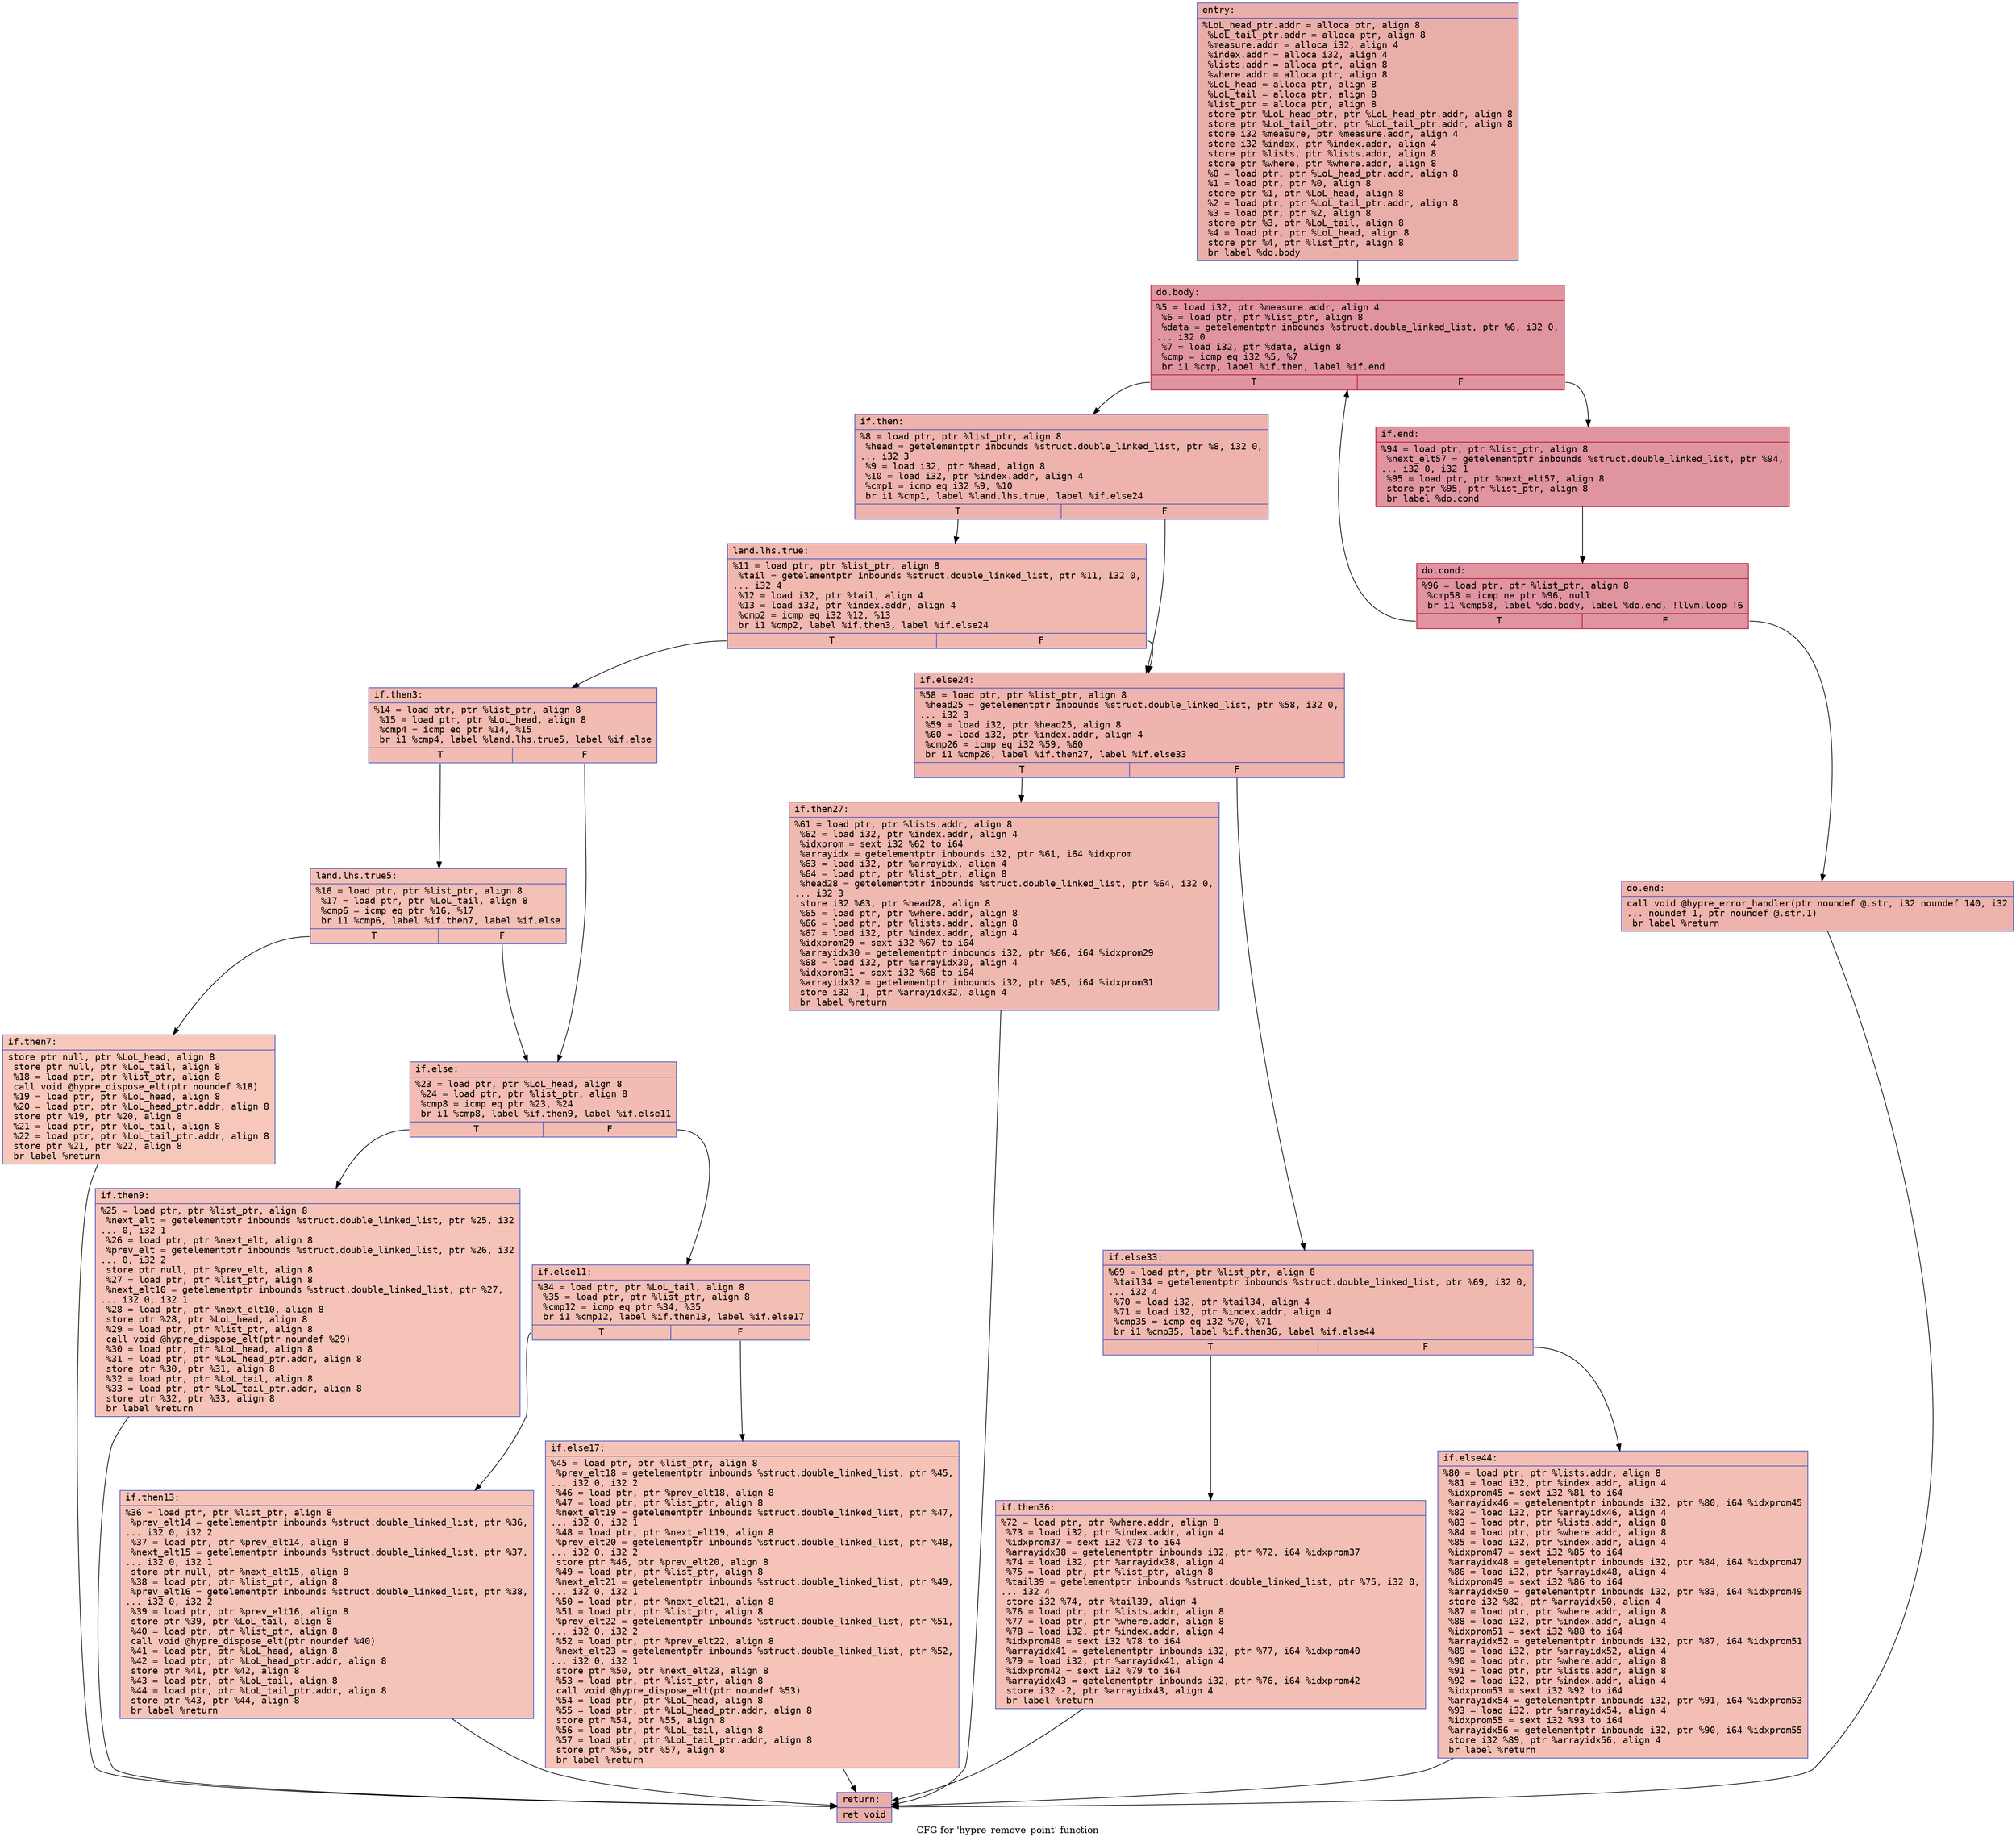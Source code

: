 digraph "CFG for 'hypre_remove_point' function" {
	label="CFG for 'hypre_remove_point' function";

	Node0x564798d63850 [shape=record,color="#3d50c3ff", style=filled, fillcolor="#d0473d70" fontname="Courier",label="{entry:\l|  %LoL_head_ptr.addr = alloca ptr, align 8\l  %LoL_tail_ptr.addr = alloca ptr, align 8\l  %measure.addr = alloca i32, align 4\l  %index.addr = alloca i32, align 4\l  %lists.addr = alloca ptr, align 8\l  %where.addr = alloca ptr, align 8\l  %LoL_head = alloca ptr, align 8\l  %LoL_tail = alloca ptr, align 8\l  %list_ptr = alloca ptr, align 8\l  store ptr %LoL_head_ptr, ptr %LoL_head_ptr.addr, align 8\l  store ptr %LoL_tail_ptr, ptr %LoL_tail_ptr.addr, align 8\l  store i32 %measure, ptr %measure.addr, align 4\l  store i32 %index, ptr %index.addr, align 4\l  store ptr %lists, ptr %lists.addr, align 8\l  store ptr %where, ptr %where.addr, align 8\l  %0 = load ptr, ptr %LoL_head_ptr.addr, align 8\l  %1 = load ptr, ptr %0, align 8\l  store ptr %1, ptr %LoL_head, align 8\l  %2 = load ptr, ptr %LoL_tail_ptr.addr, align 8\l  %3 = load ptr, ptr %2, align 8\l  store ptr %3, ptr %LoL_tail, align 8\l  %4 = load ptr, ptr %LoL_head, align 8\l  store ptr %4, ptr %list_ptr, align 8\l  br label %do.body\l}"];
	Node0x564798d63850 -> Node0x564798d64c20[tooltip="entry -> do.body\nProbability 100.00%" ];
	Node0x564798d64c20 [shape=record,color="#b70d28ff", style=filled, fillcolor="#b70d2870" fontname="Courier",label="{do.body:\l|  %5 = load i32, ptr %measure.addr, align 4\l  %6 = load ptr, ptr %list_ptr, align 8\l  %data = getelementptr inbounds %struct.double_linked_list, ptr %6, i32 0,\l... i32 0\l  %7 = load i32, ptr %data, align 8\l  %cmp = icmp eq i32 %5, %7\l  br i1 %cmp, label %if.then, label %if.end\l|{<s0>T|<s1>F}}"];
	Node0x564798d64c20:s0 -> Node0x564798d65420[tooltip="do.body -> if.then\nProbability 3.12%" ];
	Node0x564798d64c20:s1 -> Node0x564798d65490[tooltip="do.body -> if.end\nProbability 96.88%" ];
	Node0x564798d65420 [shape=record,color="#3d50c3ff", style=filled, fillcolor="#d6524470" fontname="Courier",label="{if.then:\l|  %8 = load ptr, ptr %list_ptr, align 8\l  %head = getelementptr inbounds %struct.double_linked_list, ptr %8, i32 0,\l... i32 3\l  %9 = load i32, ptr %head, align 8\l  %10 = load i32, ptr %index.addr, align 4\l  %cmp1 = icmp eq i32 %9, %10\l  br i1 %cmp1, label %land.lhs.true, label %if.else24\l|{<s0>T|<s1>F}}"];
	Node0x564798d65420:s0 -> Node0x564798d65ed0[tooltip="if.then -> land.lhs.true\nProbability 50.00%" ];
	Node0x564798d65420:s1 -> Node0x564798d65f20[tooltip="if.then -> if.else24\nProbability 50.00%" ];
	Node0x564798d65ed0 [shape=record,color="#3d50c3ff", style=filled, fillcolor="#dc5d4a70" fontname="Courier",label="{land.lhs.true:\l|  %11 = load ptr, ptr %list_ptr, align 8\l  %tail = getelementptr inbounds %struct.double_linked_list, ptr %11, i32 0,\l... i32 4\l  %12 = load i32, ptr %tail, align 4\l  %13 = load i32, ptr %index.addr, align 4\l  %cmp2 = icmp eq i32 %12, %13\l  br i1 %cmp2, label %if.then3, label %if.else24\l|{<s0>T|<s1>F}}"];
	Node0x564798d65ed0:s0 -> Node0x564798d66710[tooltip="land.lhs.true -> if.then3\nProbability 50.00%" ];
	Node0x564798d65ed0:s1 -> Node0x564798d65f20[tooltip="land.lhs.true -> if.else24\nProbability 50.00%" ];
	Node0x564798d66710 [shape=record,color="#3d50c3ff", style=filled, fillcolor="#e1675170" fontname="Courier",label="{if.then3:\l|  %14 = load ptr, ptr %list_ptr, align 8\l  %15 = load ptr, ptr %LoL_head, align 8\l  %cmp4 = icmp eq ptr %14, %15\l  br i1 %cmp4, label %land.lhs.true5, label %if.else\l|{<s0>T|<s1>F}}"];
	Node0x564798d66710:s0 -> Node0x564798d669f0[tooltip="if.then3 -> land.lhs.true5\nProbability 37.50%" ];
	Node0x564798d66710:s1 -> Node0x564798d66a70[tooltip="if.then3 -> if.else\nProbability 62.50%" ];
	Node0x564798d669f0 [shape=record,color="#3d50c3ff", style=filled, fillcolor="#e5705870" fontname="Courier",label="{land.lhs.true5:\l|  %16 = load ptr, ptr %list_ptr, align 8\l  %17 = load ptr, ptr %LoL_tail, align 8\l  %cmp6 = icmp eq ptr %16, %17\l  br i1 %cmp6, label %if.then7, label %if.else\l|{<s0>T|<s1>F}}"];
	Node0x564798d669f0:s0 -> Node0x564798d66da0[tooltip="land.lhs.true5 -> if.then7\nProbability 37.50%" ];
	Node0x564798d669f0:s1 -> Node0x564798d66a70[tooltip="land.lhs.true5 -> if.else\nProbability 62.50%" ];
	Node0x564798d66da0 [shape=record,color="#3d50c3ff", style=filled, fillcolor="#ec7f6370" fontname="Courier",label="{if.then7:\l|  store ptr null, ptr %LoL_head, align 8\l  store ptr null, ptr %LoL_tail, align 8\l  %18 = load ptr, ptr %list_ptr, align 8\l  call void @hypre_dispose_elt(ptr noundef %18)\l  %19 = load ptr, ptr %LoL_head, align 8\l  %20 = load ptr, ptr %LoL_head_ptr.addr, align 8\l  store ptr %19, ptr %20, align 8\l  %21 = load ptr, ptr %LoL_tail, align 8\l  %22 = load ptr, ptr %LoL_tail_ptr.addr, align 8\l  store ptr %21, ptr %22, align 8\l  br label %return\l}"];
	Node0x564798d66da0 -> Node0x564798d67970[tooltip="if.then7 -> return\nProbability 100.00%" ];
	Node0x564798d66a70 [shape=record,color="#3d50c3ff", style=filled, fillcolor="#e1675170" fontname="Courier",label="{if.else:\l|  %23 = load ptr, ptr %LoL_head, align 8\l  %24 = load ptr, ptr %list_ptr, align 8\l  %cmp8 = icmp eq ptr %23, %24\l  br i1 %cmp8, label %if.then9, label %if.else11\l|{<s0>T|<s1>F}}"];
	Node0x564798d66a70:s0 -> Node0x564798d67be0[tooltip="if.else -> if.then9\nProbability 37.50%" ];
	Node0x564798d66a70:s1 -> Node0x564798d67c30[tooltip="if.else -> if.else11\nProbability 62.50%" ];
	Node0x564798d67be0 [shape=record,color="#3d50c3ff", style=filled, fillcolor="#e8765c70" fontname="Courier",label="{if.then9:\l|  %25 = load ptr, ptr %list_ptr, align 8\l  %next_elt = getelementptr inbounds %struct.double_linked_list, ptr %25, i32\l... 0, i32 1\l  %26 = load ptr, ptr %next_elt, align 8\l  %prev_elt = getelementptr inbounds %struct.double_linked_list, ptr %26, i32\l... 0, i32 2\l  store ptr null, ptr %prev_elt, align 8\l  %27 = load ptr, ptr %list_ptr, align 8\l  %next_elt10 = getelementptr inbounds %struct.double_linked_list, ptr %27,\l... i32 0, i32 1\l  %28 = load ptr, ptr %next_elt10, align 8\l  store ptr %28, ptr %LoL_head, align 8\l  %29 = load ptr, ptr %list_ptr, align 8\l  call void @hypre_dispose_elt(ptr noundef %29)\l  %30 = load ptr, ptr %LoL_head, align 8\l  %31 = load ptr, ptr %LoL_head_ptr.addr, align 8\l  store ptr %30, ptr %31, align 8\l  %32 = load ptr, ptr %LoL_tail, align 8\l  %33 = load ptr, ptr %LoL_tail_ptr.addr, align 8\l  store ptr %32, ptr %33, align 8\l  br label %return\l}"];
	Node0x564798d67be0 -> Node0x564798d67970[tooltip="if.then9 -> return\nProbability 100.00%" ];
	Node0x564798d67c30 [shape=record,color="#3d50c3ff", style=filled, fillcolor="#e36c5570" fontname="Courier",label="{if.else11:\l|  %34 = load ptr, ptr %LoL_tail, align 8\l  %35 = load ptr, ptr %list_ptr, align 8\l  %cmp12 = icmp eq ptr %34, %35\l  br i1 %cmp12, label %if.then13, label %if.else17\l|{<s0>T|<s1>F}}"];
	Node0x564798d67c30:s0 -> Node0x564798d69310[tooltip="if.else11 -> if.then13\nProbability 37.50%" ];
	Node0x564798d67c30:s1 -> Node0x564798d69360[tooltip="if.else11 -> if.else17\nProbability 62.50%" ];
	Node0x564798d69310 [shape=record,color="#3d50c3ff", style=filled, fillcolor="#e97a5f70" fontname="Courier",label="{if.then13:\l|  %36 = load ptr, ptr %list_ptr, align 8\l  %prev_elt14 = getelementptr inbounds %struct.double_linked_list, ptr %36,\l... i32 0, i32 2\l  %37 = load ptr, ptr %prev_elt14, align 8\l  %next_elt15 = getelementptr inbounds %struct.double_linked_list, ptr %37,\l... i32 0, i32 1\l  store ptr null, ptr %next_elt15, align 8\l  %38 = load ptr, ptr %list_ptr, align 8\l  %prev_elt16 = getelementptr inbounds %struct.double_linked_list, ptr %38,\l... i32 0, i32 2\l  %39 = load ptr, ptr %prev_elt16, align 8\l  store ptr %39, ptr %LoL_tail, align 8\l  %40 = load ptr, ptr %list_ptr, align 8\l  call void @hypre_dispose_elt(ptr noundef %40)\l  %41 = load ptr, ptr %LoL_head, align 8\l  %42 = load ptr, ptr %LoL_head_ptr.addr, align 8\l  store ptr %41, ptr %42, align 8\l  %43 = load ptr, ptr %LoL_tail, align 8\l  %44 = load ptr, ptr %LoL_tail_ptr.addr, align 8\l  store ptr %43, ptr %44, align 8\l  br label %return\l}"];
	Node0x564798d69310 -> Node0x564798d67970[tooltip="if.then13 -> return\nProbability 100.00%" ];
	Node0x564798d69360 [shape=record,color="#3d50c3ff", style=filled, fillcolor="#e8765c70" fontname="Courier",label="{if.else17:\l|  %45 = load ptr, ptr %list_ptr, align 8\l  %prev_elt18 = getelementptr inbounds %struct.double_linked_list, ptr %45,\l... i32 0, i32 2\l  %46 = load ptr, ptr %prev_elt18, align 8\l  %47 = load ptr, ptr %list_ptr, align 8\l  %next_elt19 = getelementptr inbounds %struct.double_linked_list, ptr %47,\l... i32 0, i32 1\l  %48 = load ptr, ptr %next_elt19, align 8\l  %prev_elt20 = getelementptr inbounds %struct.double_linked_list, ptr %48,\l... i32 0, i32 2\l  store ptr %46, ptr %prev_elt20, align 8\l  %49 = load ptr, ptr %list_ptr, align 8\l  %next_elt21 = getelementptr inbounds %struct.double_linked_list, ptr %49,\l... i32 0, i32 1\l  %50 = load ptr, ptr %next_elt21, align 8\l  %51 = load ptr, ptr %list_ptr, align 8\l  %prev_elt22 = getelementptr inbounds %struct.double_linked_list, ptr %51,\l... i32 0, i32 2\l  %52 = load ptr, ptr %prev_elt22, align 8\l  %next_elt23 = getelementptr inbounds %struct.double_linked_list, ptr %52,\l... i32 0, i32 1\l  store ptr %50, ptr %next_elt23, align 8\l  %53 = load ptr, ptr %list_ptr, align 8\l  call void @hypre_dispose_elt(ptr noundef %53)\l  %54 = load ptr, ptr %LoL_head, align 8\l  %55 = load ptr, ptr %LoL_head_ptr.addr, align 8\l  store ptr %54, ptr %55, align 8\l  %56 = load ptr, ptr %LoL_tail, align 8\l  %57 = load ptr, ptr %LoL_tail_ptr.addr, align 8\l  store ptr %56, ptr %57, align 8\l  br label %return\l}"];
	Node0x564798d69360 -> Node0x564798d67970[tooltip="if.else17 -> return\nProbability 100.00%" ];
	Node0x564798d65f20 [shape=record,color="#3d50c3ff", style=filled, fillcolor="#d8564670" fontname="Courier",label="{if.else24:\l|  %58 = load ptr, ptr %list_ptr, align 8\l  %head25 = getelementptr inbounds %struct.double_linked_list, ptr %58, i32 0,\l... i32 3\l  %59 = load i32, ptr %head25, align 8\l  %60 = load i32, ptr %index.addr, align 4\l  %cmp26 = icmp eq i32 %59, %60\l  br i1 %cmp26, label %if.then27, label %if.else33\l|{<s0>T|<s1>F}}"];
	Node0x564798d65f20:s0 -> Node0x564798d6c130[tooltip="if.else24 -> if.then27\nProbability 50.00%" ];
	Node0x564798d65f20:s1 -> Node0x564798d6c180[tooltip="if.else24 -> if.else33\nProbability 50.00%" ];
	Node0x564798d6c130 [shape=record,color="#3d50c3ff", style=filled, fillcolor="#de614d70" fontname="Courier",label="{if.then27:\l|  %61 = load ptr, ptr %lists.addr, align 8\l  %62 = load i32, ptr %index.addr, align 4\l  %idxprom = sext i32 %62 to i64\l  %arrayidx = getelementptr inbounds i32, ptr %61, i64 %idxprom\l  %63 = load i32, ptr %arrayidx, align 4\l  %64 = load ptr, ptr %list_ptr, align 8\l  %head28 = getelementptr inbounds %struct.double_linked_list, ptr %64, i32 0,\l... i32 3\l  store i32 %63, ptr %head28, align 8\l  %65 = load ptr, ptr %where.addr, align 8\l  %66 = load ptr, ptr %lists.addr, align 8\l  %67 = load i32, ptr %index.addr, align 4\l  %idxprom29 = sext i32 %67 to i64\l  %arrayidx30 = getelementptr inbounds i32, ptr %66, i64 %idxprom29\l  %68 = load i32, ptr %arrayidx30, align 4\l  %idxprom31 = sext i32 %68 to i64\l  %arrayidx32 = getelementptr inbounds i32, ptr %65, i64 %idxprom31\l  store i32 -1, ptr %arrayidx32, align 4\l  br label %return\l}"];
	Node0x564798d6c130 -> Node0x564798d67970[tooltip="if.then27 -> return\nProbability 100.00%" ];
	Node0x564798d6c180 [shape=record,color="#3d50c3ff", style=filled, fillcolor="#de614d70" fontname="Courier",label="{if.else33:\l|  %69 = load ptr, ptr %list_ptr, align 8\l  %tail34 = getelementptr inbounds %struct.double_linked_list, ptr %69, i32 0,\l... i32 4\l  %70 = load i32, ptr %tail34, align 4\l  %71 = load i32, ptr %index.addr, align 4\l  %cmp35 = icmp eq i32 %70, %71\l  br i1 %cmp35, label %if.then36, label %if.else44\l|{<s0>T|<s1>F}}"];
	Node0x564798d6c180:s0 -> Node0x564798d6d090[tooltip="if.else33 -> if.then36\nProbability 50.00%" ];
	Node0x564798d6c180:s1 -> Node0x564798d6d110[tooltip="if.else33 -> if.else44\nProbability 50.00%" ];
	Node0x564798d6d090 [shape=record,color="#3d50c3ff", style=filled, fillcolor="#e36c5570" fontname="Courier",label="{if.then36:\l|  %72 = load ptr, ptr %where.addr, align 8\l  %73 = load i32, ptr %index.addr, align 4\l  %idxprom37 = sext i32 %73 to i64\l  %arrayidx38 = getelementptr inbounds i32, ptr %72, i64 %idxprom37\l  %74 = load i32, ptr %arrayidx38, align 4\l  %75 = load ptr, ptr %list_ptr, align 8\l  %tail39 = getelementptr inbounds %struct.double_linked_list, ptr %75, i32 0,\l... i32 4\l  store i32 %74, ptr %tail39, align 4\l  %76 = load ptr, ptr %lists.addr, align 8\l  %77 = load ptr, ptr %where.addr, align 8\l  %78 = load i32, ptr %index.addr, align 4\l  %idxprom40 = sext i32 %78 to i64\l  %arrayidx41 = getelementptr inbounds i32, ptr %77, i64 %idxprom40\l  %79 = load i32, ptr %arrayidx41, align 4\l  %idxprom42 = sext i32 %79 to i64\l  %arrayidx43 = getelementptr inbounds i32, ptr %76, i64 %idxprom42\l  store i32 -2, ptr %arrayidx43, align 4\l  br label %return\l}"];
	Node0x564798d6d090 -> Node0x564798d67970[tooltip="if.then36 -> return\nProbability 100.00%" ];
	Node0x564798d6d110 [shape=record,color="#3d50c3ff", style=filled, fillcolor="#e36c5570" fontname="Courier",label="{if.else44:\l|  %80 = load ptr, ptr %lists.addr, align 8\l  %81 = load i32, ptr %index.addr, align 4\l  %idxprom45 = sext i32 %81 to i64\l  %arrayidx46 = getelementptr inbounds i32, ptr %80, i64 %idxprom45\l  %82 = load i32, ptr %arrayidx46, align 4\l  %83 = load ptr, ptr %lists.addr, align 8\l  %84 = load ptr, ptr %where.addr, align 8\l  %85 = load i32, ptr %index.addr, align 4\l  %idxprom47 = sext i32 %85 to i64\l  %arrayidx48 = getelementptr inbounds i32, ptr %84, i64 %idxprom47\l  %86 = load i32, ptr %arrayidx48, align 4\l  %idxprom49 = sext i32 %86 to i64\l  %arrayidx50 = getelementptr inbounds i32, ptr %83, i64 %idxprom49\l  store i32 %82, ptr %arrayidx50, align 4\l  %87 = load ptr, ptr %where.addr, align 8\l  %88 = load i32, ptr %index.addr, align 4\l  %idxprom51 = sext i32 %88 to i64\l  %arrayidx52 = getelementptr inbounds i32, ptr %87, i64 %idxprom51\l  %89 = load i32, ptr %arrayidx52, align 4\l  %90 = load ptr, ptr %where.addr, align 8\l  %91 = load ptr, ptr %lists.addr, align 8\l  %92 = load i32, ptr %index.addr, align 4\l  %idxprom53 = sext i32 %92 to i64\l  %arrayidx54 = getelementptr inbounds i32, ptr %91, i64 %idxprom53\l  %93 = load i32, ptr %arrayidx54, align 4\l  %idxprom55 = sext i32 %93 to i64\l  %arrayidx56 = getelementptr inbounds i32, ptr %90, i64 %idxprom55\l  store i32 %89, ptr %arrayidx56, align 4\l  br label %return\l}"];
	Node0x564798d6d110 -> Node0x564798d67970[tooltip="if.else44 -> return\nProbability 100.00%" ];
	Node0x564798d65490 [shape=record,color="#b70d28ff", style=filled, fillcolor="#b70d2870" fontname="Courier",label="{if.end:\l|  %94 = load ptr, ptr %list_ptr, align 8\l  %next_elt57 = getelementptr inbounds %struct.double_linked_list, ptr %94,\l... i32 0, i32 1\l  %95 = load ptr, ptr %next_elt57, align 8\l  store ptr %95, ptr %list_ptr, align 8\l  br label %do.cond\l}"];
	Node0x564798d65490 -> Node0x564798d681c0[tooltip="if.end -> do.cond\nProbability 100.00%" ];
	Node0x564798d681c0 [shape=record,color="#b70d28ff", style=filled, fillcolor="#b70d2870" fontname="Courier",label="{do.cond:\l|  %96 = load ptr, ptr %list_ptr, align 8\l  %cmp58 = icmp ne ptr %96, null\l  br i1 %cmp58, label %do.body, label %do.end, !llvm.loop !6\l|{<s0>T|<s1>F}}"];
	Node0x564798d681c0:s0 -> Node0x564798d64c20[tooltip="do.cond -> do.body\nProbability 96.88%" ];
	Node0x564798d681c0:s1 -> Node0x564798d683d0[tooltip="do.cond -> do.end\nProbability 3.12%" ];
	Node0x564798d683d0 [shape=record,color="#3d50c3ff", style=filled, fillcolor="#d6524470" fontname="Courier",label="{do.end:\l|  call void @hypre_error_handler(ptr noundef @.str, i32 noundef 140, i32\l... noundef 1, ptr noundef @.str.1)\l  br label %return\l}"];
	Node0x564798d683d0 -> Node0x564798d67970[tooltip="do.end -> return\nProbability 100.00%" ];
	Node0x564798d67970 [shape=record,color="#3d50c3ff", style=filled, fillcolor="#d0473d70" fontname="Courier",label="{return:\l|  ret void\l}"];
}
